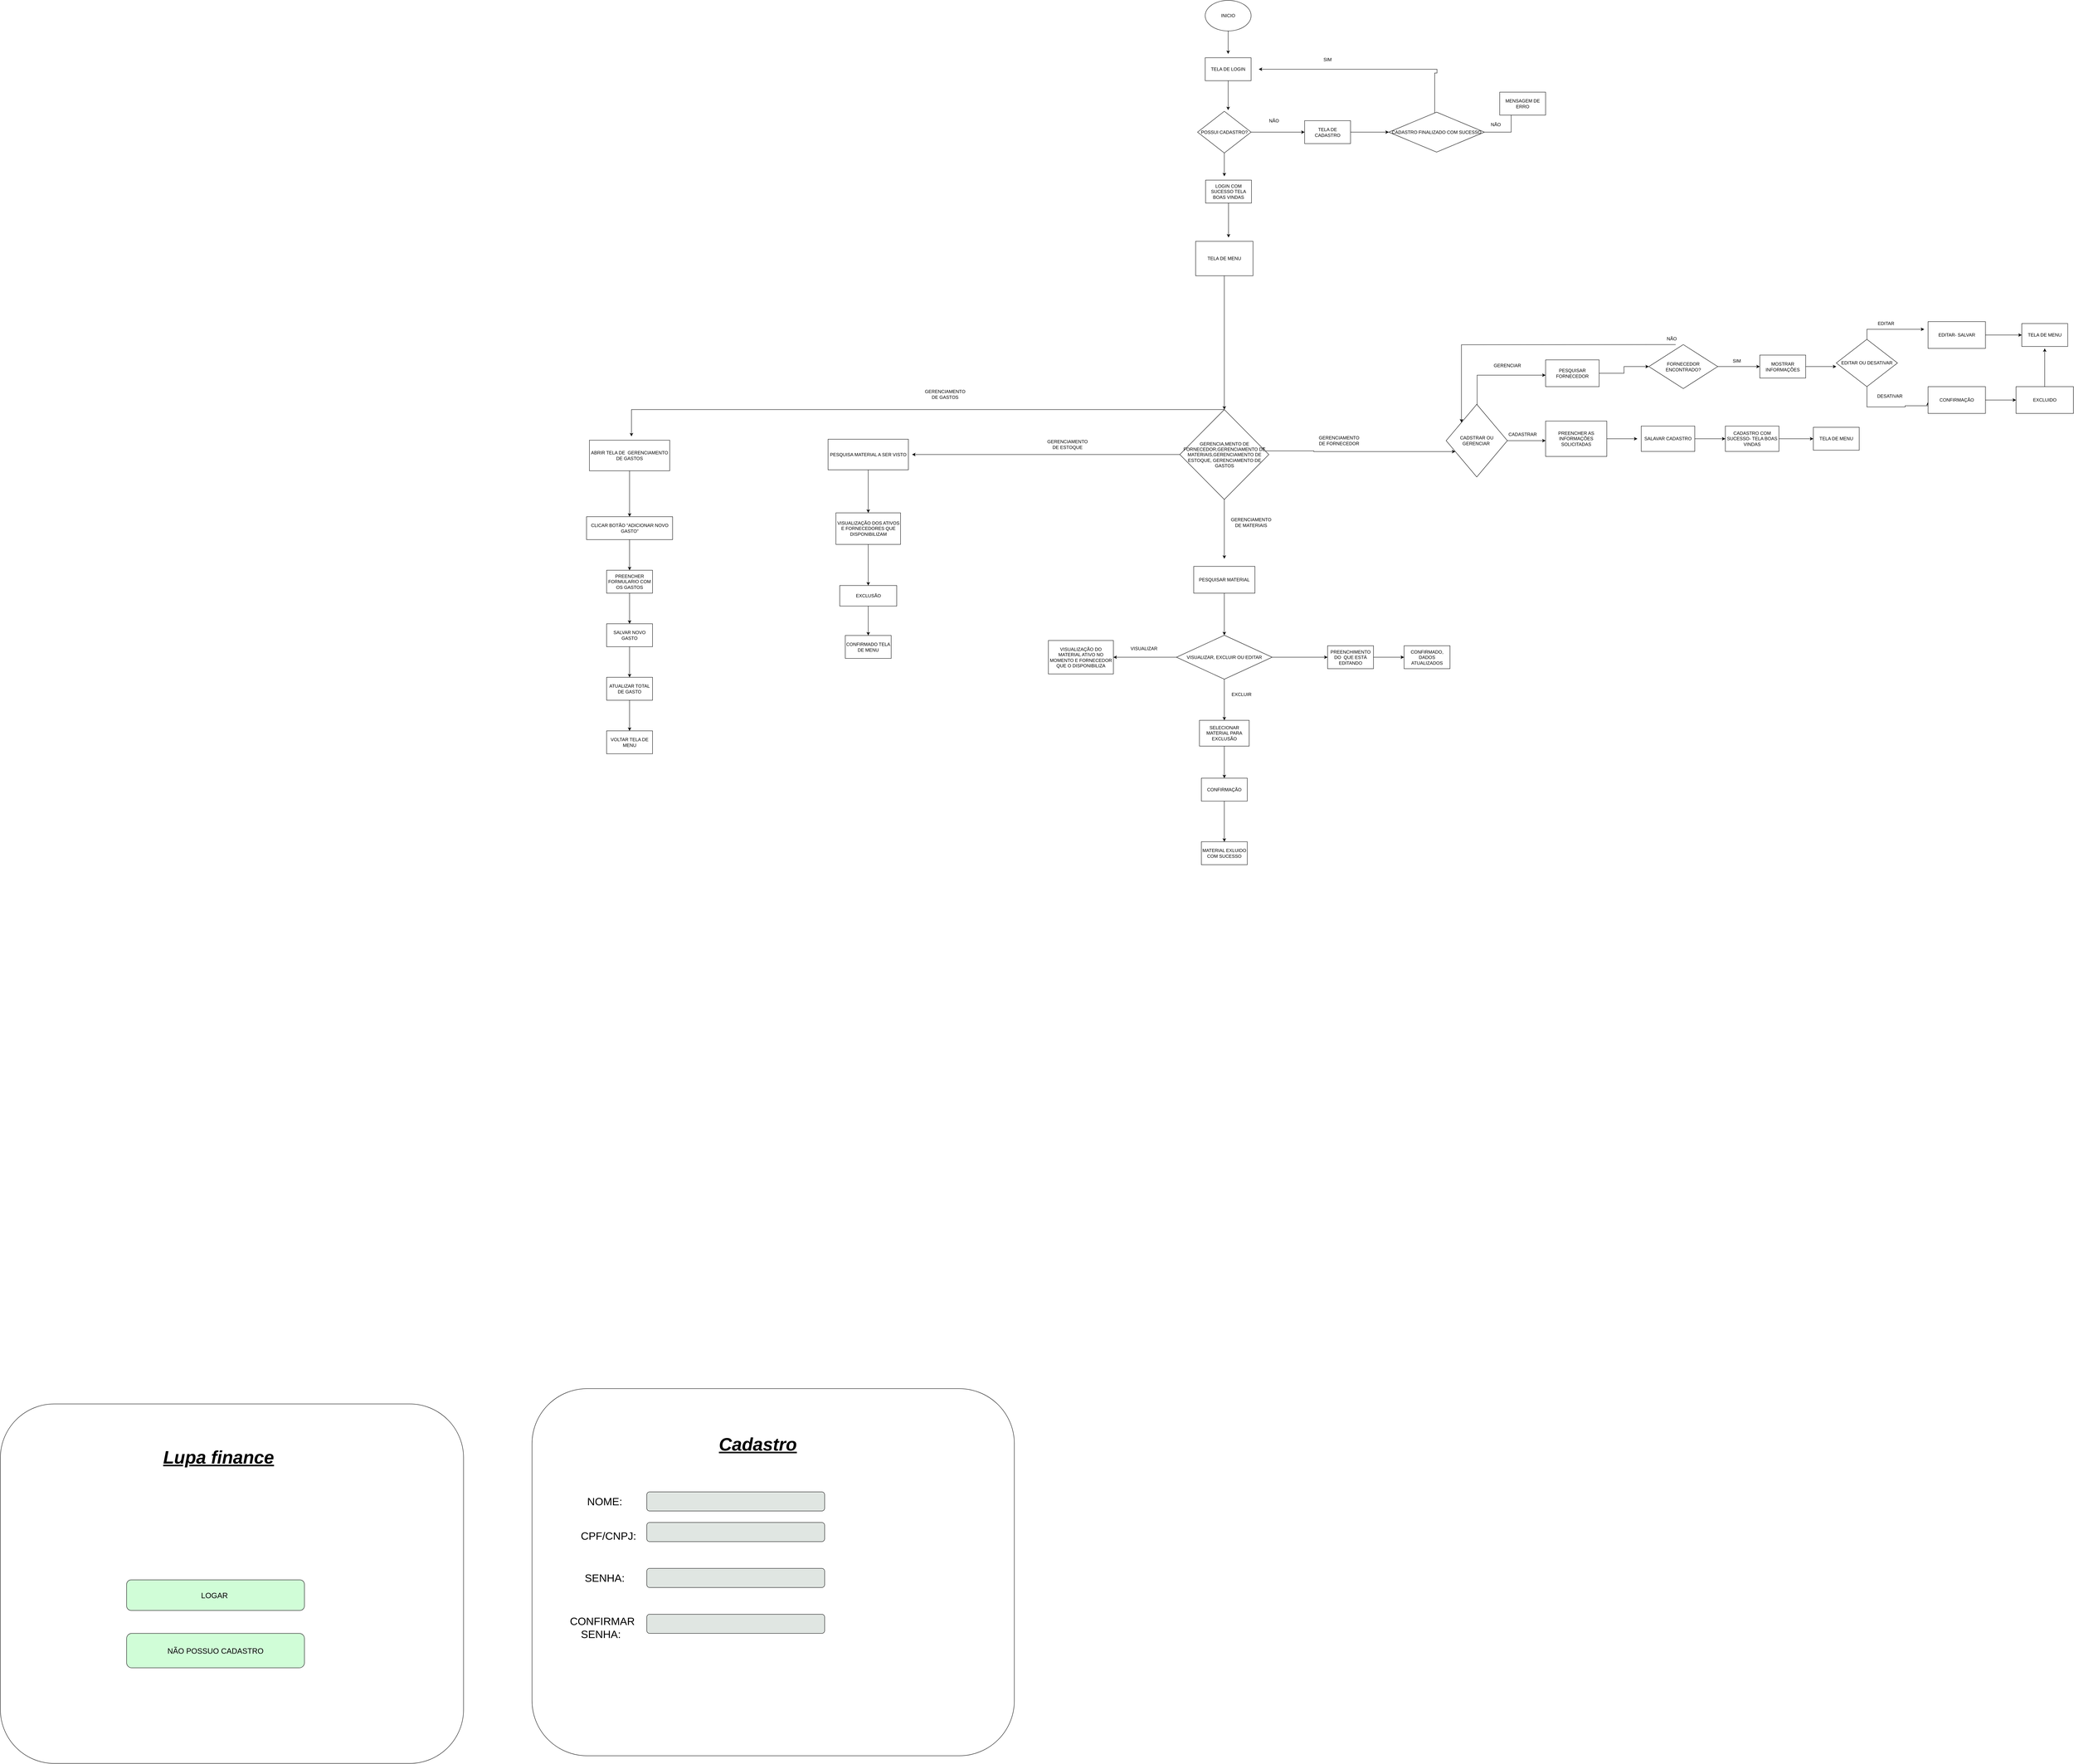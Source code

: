 <mxfile version="24.6.3" type="github">
  <diagram name="Página-1" id="JdlYkkA7mGXcte8pQ7xP">
    <mxGraphModel dx="5027" dy="2320" grid="1" gridSize="10" guides="1" tooltips="1" connect="1" arrows="1" fold="1" page="1" pageScale="1" pageWidth="827" pageHeight="1169" math="0" shadow="0">
      <root>
        <mxCell id="0" />
        <mxCell id="1" parent="0" />
        <mxCell id="3T0XpTj5JFmO2ubDDkpH-62" value="&lt;h1 style=&quot;margin-top: 0px; font-size: 15px;&quot;&gt;&lt;br&gt;&lt;/h1&gt;" style="text;html=1;whiteSpace=wrap;overflow=hidden;rounded=0;fontSize=15;fontStyle=1;labelBackgroundColor=#6AE899;" parent="1" vertex="1">
          <mxGeometry x="630" y="1610" width="260" height="30" as="geometry" />
        </mxCell>
        <mxCell id="gn5spCyWo5x5Ixp8Wa2c-13" value="" style="rounded=1;whiteSpace=wrap;html=1;" parent="1" vertex="1">
          <mxGeometry x="-720" y="4650" width="1211" height="940" as="geometry" />
        </mxCell>
        <mxCell id="gn5spCyWo5x5Ixp8Wa2c-14" value="0" style="rounded=1;whiteSpace=wrap;html=1;" parent="1" vertex="1">
          <mxGeometry x="670" y="4610" width="1261" height="960" as="geometry" />
        </mxCell>
        <mxCell id="gn5spCyWo5x5Ixp8Wa2c-16" value="&lt;span style=&quot;color: rgba(0, 0, 0, 0); font-family: monospace; font-size: 0px; text-align: start; text-wrap: nowrap;&quot;&gt;%3CmxGraphModel%3E%3Croot%3E%3CmxCell%20id%3D%220%22%2F%3E%3CmxCell%20id%3D%221%22%20parent%3D%220%22%2F%3E%3CmxCell%20id%3D%222%22%20value%3D%22LOGIN%22%20style%3D%22text%3Bhtml%3D1%3BfontSize%3D24%3BfontStyle%3D7%3BverticalAlign%3Dmiddle%3Balign%3Dcenter%3B%22%20vertex%3D%221%22%20parent%3D%221%22%3E%3CmxGeometry%20x%3D%22160%22%20y%3D%22650%22%20width%3D%22120%22%20height%3D%2240%22%20as%3D%22geometry%22%2F%3E%3C%2FmxCell%3E%3C%2Froot%3E%3C%2FmxGraphModel%3E&lt;/span&gt;&lt;span style=&quot;color: rgba(0, 0, 0, 0); font-family: monospace; font-size: 0px; text-align: start; text-wrap: nowrap;&quot;&gt;%3CmxGraphModel%3E%3Croot%3E%3CmxCell%20id%3D%220%22%2F%3E%3CmxCell%20id%3D%221%22%20parent%3D%220%22%2F%3E%3CmxCell%20id%3D%222%22%20value%3D%22LOGIN%22%20style%3D%22text%3Bhtml%3D1%3BfontSize%3D24%3BfontStyle%3D7%3BverticalAlign%3Dmiddle%3Balign%3Dcenter%3B%22%20vertex%3D%221%22%20parent%3D%221%22%3E%3CmxGeometry%20x%3D%22160%22%20y%3D%22650%22%20width%3D%22120%22%20height%3D%2240%22%20as%3D%22geometry%22%2F%3E%3C%2FmxCell%3E%3C%2Froot%3E%3C%2FmxGraphModel%3E&lt;/span&gt;" style="text;html=1;align=center;verticalAlign=middle;whiteSpace=wrap;rounded=0;" parent="1" vertex="1">
          <mxGeometry x="-60" y="4870" width="60" height="30" as="geometry" />
        </mxCell>
        <mxCell id="gn5spCyWo5x5Ixp8Wa2c-17" value="Lupa finance" style="text;html=1;fontSize=47;fontStyle=7;verticalAlign=middle;align=center;" parent="1" vertex="1">
          <mxGeometry x="-500" y="4710" width="700" height="160" as="geometry" />
        </mxCell>
        <mxCell id="gn5spCyWo5x5Ixp8Wa2c-22" value="NÃO POSSUO CADASTRO" style="rounded=1;whiteSpace=wrap;html=1;fillColor=#D0FDD7;fontSize=20;" parent="1" vertex="1">
          <mxGeometry x="-390" y="5250" width="465" height="90" as="geometry" />
        </mxCell>
        <mxCell id="gn5spCyWo5x5Ixp8Wa2c-23" value="LOGAR&amp;nbsp;" style="rounded=1;whiteSpace=wrap;html=1;fillColor=#D0FDD7;fontSize=20;" parent="1" vertex="1">
          <mxGeometry x="-390" y="5110" width="465" height="80" as="geometry" />
        </mxCell>
        <mxCell id="gn5spCyWo5x5Ixp8Wa2c-24" value="" style="rounded=1;whiteSpace=wrap;html=1;fillColor=#E0E6E2;fontSize=20;fontColor=#E0E6E2;" parent="1" vertex="1">
          <mxGeometry x="970" y="4880" width="465" height="50" as="geometry" />
        </mxCell>
        <mxCell id="MFBFEQgRfwO5toPtA48f-73" style="edgeStyle=orthogonalEdgeStyle;rounded=0;orthogonalLoop=1;jettySize=auto;html=1;" parent="1" source="MFBFEQgRfwO5toPtA48f-72" edge="1">
          <mxGeometry relative="1" as="geometry">
            <mxPoint x="2490" y="1120" as="targetPoint" />
          </mxGeometry>
        </mxCell>
        <mxCell id="MFBFEQgRfwO5toPtA48f-72" value="INICIO" style="ellipse;whiteSpace=wrap;html=1;" parent="1" vertex="1">
          <mxGeometry x="2430" y="980" width="120" height="80" as="geometry" />
        </mxCell>
        <mxCell id="MFBFEQgRfwO5toPtA48f-76" value="" style="edgeStyle=orthogonalEdgeStyle;rounded=0;orthogonalLoop=1;jettySize=auto;html=1;" parent="1" source="MFBFEQgRfwO5toPtA48f-74" edge="1">
          <mxGeometry relative="1" as="geometry">
            <mxPoint x="2490" y="1267" as="targetPoint" />
          </mxGeometry>
        </mxCell>
        <mxCell id="MFBFEQgRfwO5toPtA48f-74" value="TELA DE LOGIN" style="rounded=0;whiteSpace=wrap;html=1;" parent="1" vertex="1">
          <mxGeometry x="2430" y="1130" width="120" height="60" as="geometry" />
        </mxCell>
        <mxCell id="MFBFEQgRfwO5toPtA48f-82" style="edgeStyle=orthogonalEdgeStyle;rounded=0;orthogonalLoop=1;jettySize=auto;html=1;" parent="1" source="MFBFEQgRfwO5toPtA48f-77" edge="1">
          <mxGeometry relative="1" as="geometry">
            <mxPoint x="2480" y="1440" as="targetPoint" />
          </mxGeometry>
        </mxCell>
        <mxCell id="9EsXqvV43fDmlHKl3_2b-66" style="edgeStyle=orthogonalEdgeStyle;rounded=0;orthogonalLoop=1;jettySize=auto;html=1;entryX=0;entryY=0.5;entryDx=0;entryDy=0;" parent="1" source="MFBFEQgRfwO5toPtA48f-77" target="MFBFEQgRfwO5toPtA48f-79" edge="1">
          <mxGeometry relative="1" as="geometry" />
        </mxCell>
        <mxCell id="MFBFEQgRfwO5toPtA48f-77" value="POSSUI CADASTRO?" style="rhombus;whiteSpace=wrap;html=1;" parent="1" vertex="1">
          <mxGeometry x="2410" y="1270" width="140" height="109" as="geometry" />
        </mxCell>
        <mxCell id="veRrUpxyvflyqqSkKyc2-2" value="" style="edgeStyle=orthogonalEdgeStyle;rounded=0;orthogonalLoop=1;jettySize=auto;html=1;" edge="1" parent="1" source="MFBFEQgRfwO5toPtA48f-79" target="veRrUpxyvflyqqSkKyc2-1">
          <mxGeometry relative="1" as="geometry" />
        </mxCell>
        <mxCell id="MFBFEQgRfwO5toPtA48f-79" value="TELA DE CADASTRO" style="rounded=0;whiteSpace=wrap;html=1;" parent="1" vertex="1">
          <mxGeometry x="2690" y="1294.5" width="120" height="60" as="geometry" />
        </mxCell>
        <mxCell id="MFBFEQgRfwO5toPtA48f-83" value="NÃO" style="text;html=1;align=center;verticalAlign=middle;whiteSpace=wrap;rounded=0;" parent="1" vertex="1">
          <mxGeometry x="2580" y="1280" width="60" height="30" as="geometry" />
        </mxCell>
        <mxCell id="X-d1rbEQMNK2IwpE6Bsy-7" value="" style="edgeStyle=orthogonalEdgeStyle;rounded=0;orthogonalLoop=1;jettySize=auto;html=1;" parent="1" source="X-d1rbEQMNK2IwpE6Bsy-4" target="X-d1rbEQMNK2IwpE6Bsy-6" edge="1">
          <mxGeometry relative="1" as="geometry" />
        </mxCell>
        <mxCell id="X-d1rbEQMNK2IwpE6Bsy-4" value="TELA DE MENU" style="rounded=0;whiteSpace=wrap;html=1;" parent="1" vertex="1">
          <mxGeometry x="2405" y="1610" width="150" height="90" as="geometry" />
        </mxCell>
        <mxCell id="X-d1rbEQMNK2IwpE6Bsy-9" value="" style="edgeStyle=orthogonalEdgeStyle;rounded=0;orthogonalLoop=1;jettySize=auto;html=1;entryX=0.15;entryY=0.65;entryDx=0;entryDy=0;entryPerimeter=0;" parent="1" edge="1" target="X-d1rbEQMNK2IwpE6Bsy-12">
          <mxGeometry relative="1" as="geometry">
            <mxPoint x="2582.748" y="2148.097" as="sourcePoint" />
            <mxPoint x="2714.53" y="2136.897" as="targetPoint" />
            <Array as="points">
              <mxPoint x="2583" y="2158" />
              <mxPoint x="2714" y="2158" />
              <mxPoint x="2714" y="2160" />
            </Array>
          </mxGeometry>
        </mxCell>
        <mxCell id="veRrUpxyvflyqqSkKyc2-47" style="edgeStyle=orthogonalEdgeStyle;rounded=0;orthogonalLoop=1;jettySize=auto;html=1;" edge="1" parent="1" source="X-d1rbEQMNK2IwpE6Bsy-6">
          <mxGeometry relative="1" as="geometry">
            <mxPoint x="2480.005" y="2440" as="targetPoint" />
          </mxGeometry>
        </mxCell>
        <mxCell id="veRrUpxyvflyqqSkKyc2-68" style="edgeStyle=orthogonalEdgeStyle;rounded=0;orthogonalLoop=1;jettySize=auto;html=1;" edge="1" parent="1" source="X-d1rbEQMNK2IwpE6Bsy-6">
          <mxGeometry relative="1" as="geometry">
            <mxPoint x="1663.6" y="2167.5" as="targetPoint" />
          </mxGeometry>
        </mxCell>
        <mxCell id="veRrUpxyvflyqqSkKyc2-81" style="edgeStyle=orthogonalEdgeStyle;rounded=0;orthogonalLoop=1;jettySize=auto;html=1;" edge="1" parent="1" source="X-d1rbEQMNK2IwpE6Bsy-6">
          <mxGeometry relative="1" as="geometry">
            <mxPoint x="930" y="2120" as="targetPoint" />
            <Array as="points">
              <mxPoint x="930" y="2050" />
            </Array>
          </mxGeometry>
        </mxCell>
        <mxCell id="X-d1rbEQMNK2IwpE6Bsy-6" value="GERENCIA,MENTO DE FORNECEDOR,GERENCIAMENTO DE MATERIAIS,GERENCIAMENTO DE ESTOQUE, GERENCIAMENTO DE GASTOS" style="rhombus;whiteSpace=wrap;html=1;rounded=0;" parent="1" vertex="1">
          <mxGeometry x="2363.63" y="2050" width="232.75" height="235" as="geometry" />
        </mxCell>
        <mxCell id="X-d1rbEQMNK2IwpE6Bsy-15" value="" style="edgeStyle=orthogonalEdgeStyle;rounded=0;orthogonalLoop=1;jettySize=auto;html=1;" parent="1" source="X-d1rbEQMNK2IwpE6Bsy-12" edge="1">
          <mxGeometry relative="1" as="geometry">
            <mxPoint x="3320" y="2131.25" as="targetPoint" />
          </mxGeometry>
        </mxCell>
        <mxCell id="veRrUpxyvflyqqSkKyc2-19" style="edgeStyle=orthogonalEdgeStyle;rounded=0;orthogonalLoop=1;jettySize=auto;html=1;" edge="1" parent="1" source="X-d1rbEQMNK2IwpE6Bsy-12">
          <mxGeometry relative="1" as="geometry">
            <mxPoint x="3320" y="1960" as="targetPoint" />
            <Array as="points">
              <mxPoint x="3141" y="1960" />
            </Array>
          </mxGeometry>
        </mxCell>
        <mxCell id="X-d1rbEQMNK2IwpE6Bsy-12" value="CADSTRAR OU GERENCIAR&amp;nbsp;" style="rhombus;whiteSpace=wrap;html=1;" parent="1" vertex="1">
          <mxGeometry x="3060" y="2036.25" width="160" height="190" as="geometry" />
        </mxCell>
        <mxCell id="7lAKfEpwBx_TPn56pNCN-1" value="Cadastro" style="text;html=1;fontSize=47;fontStyle=7;verticalAlign=middle;align=center;" parent="1" vertex="1">
          <mxGeometry x="910" y="4676" width="700" height="160" as="geometry" />
        </mxCell>
        <mxCell id="7lAKfEpwBx_TPn56pNCN-2" value="NOME:" style="text;html=1;align=center;verticalAlign=middle;whiteSpace=wrap;rounded=0;fontSize=28;" parent="1" vertex="1">
          <mxGeometry x="750" y="4890" width="220" height="30" as="geometry" />
        </mxCell>
        <mxCell id="7lAKfEpwBx_TPn56pNCN-3" value="V&lt;span style=&quot;color: rgba(0, 0, 0, 0); font-family: monospace; font-size: 0px; text-align: start; text-wrap: nowrap;&quot;&gt;%3CmxGraphModel%3E%3Croot%3E%3CmxCell%20id%3D%220%22%2F%3E%3CmxCell%20id%3D%221%22%20parent%3D%220%22%2F%3E%3CmxCell%20id%3D%222%22%20value%3D%22%22%20style%3D%22rounded%3D1%3BwhiteSpace%3Dwrap%3Bhtml%3D1%3BfillColor%3D%23E0E6E2%3BfontSize%3D20%3BfontColor%3D%23E0E6E2%3B%22%20vertex%3D%221%22%20parent%3D%221%22%3E%3CmxGeometry%20x%3D%22970%22%20y%3D%224880%22%20width%3D%22465%22%20height%3D%2250%22%20as%3D%22geometry%22%2F%3E%3C%2FmxCell%3E%3C%2Froot%3E%3C%2FmxGraphModel%3E&lt;/span&gt;&lt;span style=&quot;color: rgba(0, 0, 0, 0); font-family: monospace; font-size: 0px; text-align: start; text-wrap: nowrap;&quot;&gt;%3CmxGraphModel%3E%3Croot%3E%3CmxCell%20id%3D%220%22%2F%3E%3CmxCell%20id%3D%221%22%20parent%3D%220%22%2F%3E%3CmxCell%20id%3D%222%22%20value%3D%22%22%20style%3D%22rounded%3D1%3BwhiteSpace%3Dwrap%3Bhtml%3D1%3BfillColor%3D%23E0E6E2%3BfontSize%3D20%3BfontColor%3D%23E0E6E2%3B%22%20vertex%3D%221%22%20parent%3D%221%22%3E%3CmxGeometry%20x%3D%22970%22%20y%3D%224880%22%20width%3D%22465%22%20height%3D%2250%22%20as%3D%22geometry%22%2F%3E%3C%2FmxCell%3E%3C%2Froot%3E%3C%2FmxGraphModel%3E&lt;/span&gt;" style="rounded=1;whiteSpace=wrap;html=1;fillColor=#E0E6E2;fontSize=20;fontColor=#E0E6E2;" parent="1" vertex="1">
          <mxGeometry x="970" y="4960" width="465" height="50" as="geometry" />
        </mxCell>
        <mxCell id="7lAKfEpwBx_TPn56pNCN-5" value="V&lt;span style=&quot;color: rgba(0, 0, 0, 0); font-family: monospace; font-size: 0px; text-align: start; text-wrap: nowrap;&quot;&gt;%3CmxGraphModel%3E%3Croot%3E%3CmxCell%20id%3D%220%22%2F%3E%3CmxCell%20id%3D%221%22%20parent%3D%220%22%2F%3E%3CmxCell%20id%3D%222%22%20value%3D%22%22%20style%3D%22rounded%3D1%3BwhiteSpace%3Dwrap%3Bhtml%3D1%3BfillColor%3D%23E0E6E2%3BfontSize%3D20%3BfontColor%3D%23E0E6E2%3B%22%20vertex%3D%221%22%20parent%3D%221%22%3E%3CmxGeometry%20x%3D%22970%22%20y%3D%224880%22%20width%3D%22465%22%20height%3D%2250%22%20as%3D%22geometry%22%2F%3E%3C%2FmxCell%3E%3C%2Froot%3E%3C%2FmxGraphModel%3E&lt;/span&gt;&lt;span style=&quot;color: rgba(0, 0, 0, 0); font-family: monospace; font-size: 0px; text-align: start; text-wrap: nowrap;&quot;&gt;%3CmxGraphModel%3E%3Croot%3E%3CmxCell%20id%3D%220%22%2F%3E%3CmxCell%20id%3D%221%22%20parent%3D%220%22%2F%3E%3CmxCell%20id%3D%222%22%20value%3D%22%22%20style%3D%22rounded%3D1%3BwhiteSpace%3Dwrap%3Bhtml%3D1%3BfillColor%3D%23E0E6E2%3BfontSize%3D20%3BfontColor%3D%23E0E6E2%3B%22%20vertex%3D%221%22%20parent%3D%221%22%3E%3CmxGeometry%20x%3D%22970%22%20y%3D%224880%22%20width%3D%22465%22%20height%3D%2250%22%20as%3D%22geometry%22%2F%3E%3C%2FmxCell%3E%3C%2Froot%3E%3C%2FmxGraphModel%3E&lt;/span&gt;" style="rounded=1;whiteSpace=wrap;html=1;fillColor=#E0E6E2;fontSize=20;fontColor=#E0E6E2;" parent="1" vertex="1">
          <mxGeometry x="970" y="5080" width="465" height="50" as="geometry" />
        </mxCell>
        <mxCell id="7lAKfEpwBx_TPn56pNCN-6" value="V&lt;span style=&quot;color: rgba(0, 0, 0, 0); font-family: monospace; font-size: 0px; text-align: start; text-wrap: nowrap;&quot;&gt;%3CmxGraphModel%3E%3Croot%3E%3CmxCell%20id%3D%220%22%2F%3E%3CmxCell%20id%3D%221%22%20parent%3D%220%22%2F%3E%3CmxCell%20id%3D%222%22%20value%3D%22%22%20style%3D%22rounded%3D1%3BwhiteSpace%3Dwrap%3Bhtml%3D1%3BfillColor%3D%23E0E6E2%3BfontSize%3D20%3BfontColor%3D%23E0E6E2%3B%22%20vertex%3D%221%22%20parent%3D%221%22%3E%3CmxGeometry%20x%3D%22970%22%20y%3D%224880%22%20width%3D%22465%22%20height%3D%2250%22%20as%3D%22geometry%22%2F%3E%3C%2FmxCell%3E%3C%2Froot%3E%3C%2FmxGraphModel%3E&lt;/span&gt;&lt;span style=&quot;color: rgba(0, 0, 0, 0); font-family: monospace; font-size: 0px; text-align: start; text-wrap: nowrap;&quot;&gt;%3CmxGraphModel%3E%3Croot%3E%3CmxCell%20id%3D%220%22%2F%3E%3CmxCell%20id%3D%221%22%20parent%3D%220%22%2F%3E%3CmxCell%20id%3D%222%22%20value%3D%22%22%20style%3D%22rounded%3D1%3BwhiteSpace%3Dwrap%3Bhtml%3D1%3BfillColor%3D%23E0E6E2%3BfontSize%3D20%3BfontColor%3D%23E0E6E2%3B%22%20vertex%3D%221%22%20parent%3D%221%22%3E%3CmxGeometry%20x%3D%22970%22%20y%3D%224880%22%20width%3D%22465%22%20height%3D%2250%22%20as%3D%22geometry%22%2F%3E%3C%2FmxCell%3E%3C%2Froot%3E%3C%2FmxGraphModel%3E&lt;/span&gt;" style="rounded=1;whiteSpace=wrap;html=1;fillColor=#E0E6E2;fontSize=20;fontColor=#E0E6E2;" parent="1" vertex="1">
          <mxGeometry x="970" y="5200" width="465" height="50" as="geometry" />
        </mxCell>
        <mxCell id="7lAKfEpwBx_TPn56pNCN-7" value="CPF/CNPJ:" style="text;html=1;align=center;verticalAlign=middle;whiteSpace=wrap;rounded=0;fontSize=28;" parent="1" vertex="1">
          <mxGeometry x="760" y="4980" width="220" height="30" as="geometry" />
        </mxCell>
        <mxCell id="7lAKfEpwBx_TPn56pNCN-9" value="SENHA:" style="text;html=1;align=center;verticalAlign=middle;whiteSpace=wrap;rounded=0;fontSize=28;" parent="1" vertex="1">
          <mxGeometry x="750" y="5090" width="220" height="30" as="geometry" />
        </mxCell>
        <mxCell id="7lAKfEpwBx_TPn56pNCN-11" value="&amp;nbsp;CONFIRMAR SENHA:" style="text;html=1;align=center;verticalAlign=middle;whiteSpace=wrap;rounded=0;fontSize=28;" parent="1" vertex="1">
          <mxGeometry x="710" y="5220" width="280" height="30" as="geometry" />
        </mxCell>
        <mxCell id="ZlDfeZACWMEnpATuqQmJ-2" value="CADASTRAR" style="text;html=1;align=center;verticalAlign=middle;whiteSpace=wrap;rounded=0;" parent="1" vertex="1">
          <mxGeometry x="3230" y="2100" width="60" height="30" as="geometry" />
        </mxCell>
        <mxCell id="ZlDfeZACWMEnpATuqQmJ-4" style="edgeStyle=orthogonalEdgeStyle;rounded=0;orthogonalLoop=1;jettySize=auto;html=1;" parent="1" source="ZlDfeZACWMEnpATuqQmJ-3" edge="1">
          <mxGeometry relative="1" as="geometry">
            <mxPoint x="3560" y="2126.25" as="targetPoint" />
          </mxGeometry>
        </mxCell>
        <mxCell id="ZlDfeZACWMEnpATuqQmJ-3" value="PREENCHER AS INFORMAÇÕES SOLICITADAS" style="rounded=0;whiteSpace=wrap;html=1;" parent="1" vertex="1">
          <mxGeometry x="3320" y="2080" width="160" height="92.5" as="geometry" />
        </mxCell>
        <mxCell id="veRrUpxyvflyqqSkKyc2-6" style="edgeStyle=orthogonalEdgeStyle;rounded=0;orthogonalLoop=1;jettySize=auto;html=1;" edge="1" parent="1" source="veRrUpxyvflyqqSkKyc2-1">
          <mxGeometry relative="1" as="geometry">
            <mxPoint x="2570" y="1160" as="targetPoint" />
            <Array as="points">
              <mxPoint x="3030" y="1170" />
              <mxPoint x="3036" y="1170" />
              <mxPoint x="3036" y="1160" />
            </Array>
          </mxGeometry>
        </mxCell>
        <mxCell id="veRrUpxyvflyqqSkKyc2-7" value="" style="edgeStyle=orthogonalEdgeStyle;rounded=0;orthogonalLoop=1;jettySize=auto;html=1;" edge="1" parent="1" source="veRrUpxyvflyqqSkKyc2-1" target="veRrUpxyvflyqqSkKyc2-5">
          <mxGeometry relative="1" as="geometry" />
        </mxCell>
        <mxCell id="veRrUpxyvflyqqSkKyc2-1" value="CADASTRO FINALIZADO COM SUCESSO" style="rhombus;whiteSpace=wrap;html=1;rounded=0;" vertex="1" parent="1">
          <mxGeometry x="2910" y="1272.25" width="250" height="104.5" as="geometry" />
        </mxCell>
        <mxCell id="veRrUpxyvflyqqSkKyc2-4" value="SIM" style="text;html=1;align=center;verticalAlign=middle;whiteSpace=wrap;rounded=0;" vertex="1" parent="1">
          <mxGeometry x="2720" y="1120" width="60" height="30" as="geometry" />
        </mxCell>
        <mxCell id="veRrUpxyvflyqqSkKyc2-5" value="NÃO" style="text;html=1;align=center;verticalAlign=middle;whiteSpace=wrap;rounded=0;" vertex="1" parent="1">
          <mxGeometry x="3200" y="1240" width="60" height="30" as="geometry" />
        </mxCell>
        <mxCell id="veRrUpxyvflyqqSkKyc2-8" value="MENSAGEM DE ERRO" style="rounded=0;whiteSpace=wrap;html=1;" vertex="1" parent="1">
          <mxGeometry x="3200" y="1220" width="120" height="60" as="geometry" />
        </mxCell>
        <mxCell id="veRrUpxyvflyqqSkKyc2-9" value="NÃO" style="text;html=1;align=center;verticalAlign=middle;whiteSpace=wrap;rounded=0;" vertex="1" parent="1">
          <mxGeometry x="3160" y="1290" width="60" height="30" as="geometry" />
        </mxCell>
        <mxCell id="veRrUpxyvflyqqSkKyc2-11" value="" style="edgeStyle=orthogonalEdgeStyle;rounded=0;orthogonalLoop=1;jettySize=auto;html=1;" edge="1" parent="1" source="veRrUpxyvflyqqSkKyc2-10">
          <mxGeometry relative="1" as="geometry">
            <mxPoint x="2491" y="1600" as="targetPoint" />
          </mxGeometry>
        </mxCell>
        <mxCell id="veRrUpxyvflyqqSkKyc2-10" value="LOGIN COM SUCESSO TELA BOAS VINDAS" style="rounded=0;whiteSpace=wrap;html=1;" vertex="1" parent="1">
          <mxGeometry x="2431" y="1450" width="120" height="60" as="geometry" />
        </mxCell>
        <mxCell id="veRrUpxyvflyqqSkKyc2-16" value="" style="edgeStyle=orthogonalEdgeStyle;rounded=0;orthogonalLoop=1;jettySize=auto;html=1;" edge="1" parent="1" source="veRrUpxyvflyqqSkKyc2-13" target="veRrUpxyvflyqqSkKyc2-15">
          <mxGeometry relative="1" as="geometry" />
        </mxCell>
        <mxCell id="veRrUpxyvflyqqSkKyc2-13" value="SALAVAR CADASTRO" style="rounded=0;whiteSpace=wrap;html=1;" vertex="1" parent="1">
          <mxGeometry x="3570" y="2093.13" width="140" height="66.25" as="geometry" />
        </mxCell>
        <mxCell id="veRrUpxyvflyqqSkKyc2-18" value="" style="edgeStyle=orthogonalEdgeStyle;rounded=0;orthogonalLoop=1;jettySize=auto;html=1;" edge="1" parent="1" source="veRrUpxyvflyqqSkKyc2-15" target="veRrUpxyvflyqqSkKyc2-17">
          <mxGeometry relative="1" as="geometry" />
        </mxCell>
        <mxCell id="veRrUpxyvflyqqSkKyc2-15" value="CADASTRO COM SUCESSO- TELA BOAS VINDAS" style="rounded=0;whiteSpace=wrap;html=1;" vertex="1" parent="1">
          <mxGeometry x="3790" y="2093.13" width="140" height="66.25" as="geometry" />
        </mxCell>
        <mxCell id="veRrUpxyvflyqqSkKyc2-17" value="TELA DE MENU" style="whiteSpace=wrap;html=1;rounded=0;" vertex="1" parent="1">
          <mxGeometry x="4020" y="2096.255" width="120" height="60" as="geometry" />
        </mxCell>
        <mxCell id="veRrUpxyvflyqqSkKyc2-20" value="GERENCIAR" style="text;html=1;align=center;verticalAlign=middle;whiteSpace=wrap;rounded=0;" vertex="1" parent="1">
          <mxGeometry x="3190" y="1920" width="60" height="30" as="geometry" />
        </mxCell>
        <mxCell id="veRrUpxyvflyqqSkKyc2-23" value="" style="edgeStyle=orthogonalEdgeStyle;rounded=0;orthogonalLoop=1;jettySize=auto;html=1;" edge="1" parent="1" source="veRrUpxyvflyqqSkKyc2-21" target="veRrUpxyvflyqqSkKyc2-22">
          <mxGeometry relative="1" as="geometry" />
        </mxCell>
        <mxCell id="veRrUpxyvflyqqSkKyc2-21" value="PESQUISAR FORNECEDOR" style="rounded=0;whiteSpace=wrap;html=1;" vertex="1" parent="1">
          <mxGeometry x="3320" y="1920" width="140" height="70" as="geometry" />
        </mxCell>
        <mxCell id="veRrUpxyvflyqqSkKyc2-24" style="edgeStyle=orthogonalEdgeStyle;rounded=0;orthogonalLoop=1;jettySize=auto;html=1;entryX=0;entryY=0;entryDx=0;entryDy=0;" edge="1" parent="1" target="X-d1rbEQMNK2IwpE6Bsy-12">
          <mxGeometry relative="1" as="geometry">
            <mxPoint x="3660" y="1880" as="sourcePoint" />
            <mxPoint x="2910" y="2090" as="targetPoint" />
          </mxGeometry>
        </mxCell>
        <mxCell id="veRrUpxyvflyqqSkKyc2-27" value="" style="edgeStyle=orthogonalEdgeStyle;rounded=0;orthogonalLoop=1;jettySize=auto;html=1;" edge="1" parent="1" source="veRrUpxyvflyqqSkKyc2-22" target="veRrUpxyvflyqqSkKyc2-26">
          <mxGeometry relative="1" as="geometry" />
        </mxCell>
        <mxCell id="veRrUpxyvflyqqSkKyc2-22" value="FORNECEDOR ENCONTRADO?" style="rhombus;whiteSpace=wrap;html=1;rounded=0;" vertex="1" parent="1">
          <mxGeometry x="3590" y="1880" width="180" height="115" as="geometry" />
        </mxCell>
        <mxCell id="veRrUpxyvflyqqSkKyc2-25" value="NÃO" style="text;html=1;align=center;verticalAlign=middle;whiteSpace=wrap;rounded=0;" vertex="1" parent="1">
          <mxGeometry x="3620" y="1850" width="60" height="30" as="geometry" />
        </mxCell>
        <mxCell id="veRrUpxyvflyqqSkKyc2-30" value="" style="edgeStyle=orthogonalEdgeStyle;rounded=0;orthogonalLoop=1;jettySize=auto;html=1;" edge="1" parent="1" source="veRrUpxyvflyqqSkKyc2-26">
          <mxGeometry relative="1" as="geometry">
            <mxPoint x="4080" y="1937.5" as="targetPoint" />
          </mxGeometry>
        </mxCell>
        <mxCell id="veRrUpxyvflyqqSkKyc2-26" value="MOSTRAR INFORMAÇÕES" style="whiteSpace=wrap;html=1;rounded=0;" vertex="1" parent="1">
          <mxGeometry x="3880" y="1907.5" width="120" height="60" as="geometry" />
        </mxCell>
        <mxCell id="veRrUpxyvflyqqSkKyc2-28" value="SIM" style="text;html=1;align=center;verticalAlign=middle;whiteSpace=wrap;rounded=0;" vertex="1" parent="1">
          <mxGeometry x="3790" y="1907.5" width="60" height="30" as="geometry" />
        </mxCell>
        <mxCell id="veRrUpxyvflyqqSkKyc2-32" style="edgeStyle=orthogonalEdgeStyle;rounded=0;orthogonalLoop=1;jettySize=auto;html=1;exitX=0.5;exitY=0;exitDx=0;exitDy=0;" edge="1" parent="1" source="veRrUpxyvflyqqSkKyc2-31">
          <mxGeometry relative="1" as="geometry">
            <mxPoint x="4310" y="1840" as="targetPoint" />
            <Array as="points">
              <mxPoint x="4160" y="1840" />
            </Array>
          </mxGeometry>
        </mxCell>
        <mxCell id="veRrUpxyvflyqqSkKyc2-37" value="" style="edgeStyle=orthogonalEdgeStyle;rounded=0;orthogonalLoop=1;jettySize=auto;html=1;" edge="1" parent="1" source="veRrUpxyvflyqqSkKyc2-31">
          <mxGeometry relative="1" as="geometry">
            <mxPoint x="4320" y="2030" as="targetPoint" />
            <Array as="points">
              <mxPoint x="4160" y="2043" />
              <mxPoint x="4260" y="2043" />
              <mxPoint x="4260" y="2040" />
            </Array>
          </mxGeometry>
        </mxCell>
        <mxCell id="veRrUpxyvflyqqSkKyc2-31" value="EDITAR OU DESATIVAR" style="rhombus;whiteSpace=wrap;html=1;" vertex="1" parent="1">
          <mxGeometry x="4080" y="1866.25" width="160" height="123.75" as="geometry" />
        </mxCell>
        <mxCell id="veRrUpxyvflyqqSkKyc2-33" value="EDITAR" style="text;html=1;align=center;verticalAlign=middle;whiteSpace=wrap;rounded=0;" vertex="1" parent="1">
          <mxGeometry x="4180" y="1810" width="60" height="30" as="geometry" />
        </mxCell>
        <mxCell id="veRrUpxyvflyqqSkKyc2-36" value="" style="edgeStyle=orthogonalEdgeStyle;rounded=0;orthogonalLoop=1;jettySize=auto;html=1;" edge="1" parent="1" source="veRrUpxyvflyqqSkKyc2-34" target="veRrUpxyvflyqqSkKyc2-35">
          <mxGeometry relative="1" as="geometry" />
        </mxCell>
        <mxCell id="veRrUpxyvflyqqSkKyc2-34" value="EDITAR- SALVAR" style="rounded=0;whiteSpace=wrap;html=1;" vertex="1" parent="1">
          <mxGeometry x="4320" y="1820" width="150" height="70" as="geometry" />
        </mxCell>
        <mxCell id="veRrUpxyvflyqqSkKyc2-35" value="TELA DE MENU" style="whiteSpace=wrap;html=1;rounded=0;" vertex="1" parent="1">
          <mxGeometry x="4565" y="1825" width="120" height="60" as="geometry" />
        </mxCell>
        <mxCell id="veRrUpxyvflyqqSkKyc2-39" value="DESATIVAR" style="text;html=1;align=center;verticalAlign=middle;whiteSpace=wrap;rounded=0;" vertex="1" parent="1">
          <mxGeometry x="4190" y="2000" width="60" height="30" as="geometry" />
        </mxCell>
        <mxCell id="veRrUpxyvflyqqSkKyc2-42" value="" style="edgeStyle=orthogonalEdgeStyle;rounded=0;orthogonalLoop=1;jettySize=auto;html=1;" edge="1" parent="1" source="veRrUpxyvflyqqSkKyc2-40" target="veRrUpxyvflyqqSkKyc2-41">
          <mxGeometry relative="1" as="geometry" />
        </mxCell>
        <mxCell id="veRrUpxyvflyqqSkKyc2-40" value="CONFIRMAÇÃO" style="rounded=0;whiteSpace=wrap;html=1;" vertex="1" parent="1">
          <mxGeometry x="4320" y="1990" width="150" height="70" as="geometry" />
        </mxCell>
        <mxCell id="veRrUpxyvflyqqSkKyc2-43" style="edgeStyle=orthogonalEdgeStyle;rounded=0;orthogonalLoop=1;jettySize=auto;html=1;" edge="1" parent="1" source="veRrUpxyvflyqqSkKyc2-41">
          <mxGeometry relative="1" as="geometry">
            <mxPoint x="4625" y="1890" as="targetPoint" />
          </mxGeometry>
        </mxCell>
        <mxCell id="veRrUpxyvflyqqSkKyc2-41" value="EXCLUIDO" style="rounded=0;whiteSpace=wrap;html=1;" vertex="1" parent="1">
          <mxGeometry x="4550" y="1990" width="150" height="70" as="geometry" />
        </mxCell>
        <mxCell id="veRrUpxyvflyqqSkKyc2-45" value="GERENCIAMENTO DE FORNECEDOR" style="text;html=1;align=center;verticalAlign=middle;whiteSpace=wrap;rounded=0;" vertex="1" parent="1">
          <mxGeometry x="2750" y="2116.25" width="60" height="30" as="geometry" />
        </mxCell>
        <mxCell id="veRrUpxyvflyqqSkKyc2-48" value="GERENCIAMENTO DE MATERIAIS" style="text;html=1;align=center;verticalAlign=middle;whiteSpace=wrap;rounded=0;" vertex="1" parent="1">
          <mxGeometry x="2520" y="2330" width="60" height="30" as="geometry" />
        </mxCell>
        <mxCell id="veRrUpxyvflyqqSkKyc2-51" value="" style="edgeStyle=orthogonalEdgeStyle;rounded=0;orthogonalLoop=1;jettySize=auto;html=1;" edge="1" parent="1" source="veRrUpxyvflyqqSkKyc2-49" target="veRrUpxyvflyqqSkKyc2-50">
          <mxGeometry relative="1" as="geometry" />
        </mxCell>
        <mxCell id="veRrUpxyvflyqqSkKyc2-49" value="PESQUISAR MATERIAL" style="rounded=0;whiteSpace=wrap;html=1;" vertex="1" parent="1">
          <mxGeometry x="2400" y="2460" width="160" height="70" as="geometry" />
        </mxCell>
        <mxCell id="veRrUpxyvflyqqSkKyc2-53" value="" style="edgeStyle=orthogonalEdgeStyle;rounded=0;orthogonalLoop=1;jettySize=auto;html=1;" edge="1" parent="1" source="veRrUpxyvflyqqSkKyc2-50" target="veRrUpxyvflyqqSkKyc2-52">
          <mxGeometry relative="1" as="geometry" />
        </mxCell>
        <mxCell id="veRrUpxyvflyqqSkKyc2-58" value="" style="edgeStyle=orthogonalEdgeStyle;rounded=0;orthogonalLoop=1;jettySize=auto;html=1;" edge="1" parent="1" source="veRrUpxyvflyqqSkKyc2-50" target="veRrUpxyvflyqqSkKyc2-57">
          <mxGeometry relative="1" as="geometry" />
        </mxCell>
        <mxCell id="veRrUpxyvflyqqSkKyc2-65" value="" style="edgeStyle=orthogonalEdgeStyle;rounded=0;orthogonalLoop=1;jettySize=auto;html=1;" edge="1" parent="1" source="veRrUpxyvflyqqSkKyc2-50" target="veRrUpxyvflyqqSkKyc2-64">
          <mxGeometry relative="1" as="geometry" />
        </mxCell>
        <mxCell id="veRrUpxyvflyqqSkKyc2-50" value="VISUALIZAR, EXCLUIR OU EDITAR" style="rhombus;whiteSpace=wrap;html=1;rounded=0;" vertex="1" parent="1">
          <mxGeometry x="2355" y="2640" width="250" height="115" as="geometry" />
        </mxCell>
        <mxCell id="veRrUpxyvflyqqSkKyc2-52" value="VISUALIZAÇÃO DO MATERIAL ATIVO NO MOMENTO E FORNECEDOR QUE O DISPONIBILIZA" style="whiteSpace=wrap;html=1;rounded=0;" vertex="1" parent="1">
          <mxGeometry x="2020" y="2653.75" width="170" height="87.5" as="geometry" />
        </mxCell>
        <mxCell id="veRrUpxyvflyqqSkKyc2-54" value="VISUALIZAR" style="text;html=1;align=center;verticalAlign=middle;whiteSpace=wrap;rounded=0;" vertex="1" parent="1">
          <mxGeometry x="2240" y="2660" width="60" height="30" as="geometry" />
        </mxCell>
        <mxCell id="veRrUpxyvflyqqSkKyc2-61" value="" style="edgeStyle=orthogonalEdgeStyle;rounded=0;orthogonalLoop=1;jettySize=auto;html=1;" edge="1" parent="1" source="veRrUpxyvflyqqSkKyc2-57" target="veRrUpxyvflyqqSkKyc2-60">
          <mxGeometry relative="1" as="geometry" />
        </mxCell>
        <mxCell id="veRrUpxyvflyqqSkKyc2-57" value="SELECIONAR MATERIAL PARA EXCLUSÃO" style="whiteSpace=wrap;html=1;rounded=0;" vertex="1" parent="1">
          <mxGeometry x="2415" y="2862.5" width="130" height="67.5" as="geometry" />
        </mxCell>
        <mxCell id="veRrUpxyvflyqqSkKyc2-59" value="EXCLUIR" style="text;html=1;align=center;verticalAlign=middle;whiteSpace=wrap;rounded=0;" vertex="1" parent="1">
          <mxGeometry x="2495" y="2780" width="60" height="30" as="geometry" />
        </mxCell>
        <mxCell id="veRrUpxyvflyqqSkKyc2-63" value="" style="edgeStyle=orthogonalEdgeStyle;rounded=0;orthogonalLoop=1;jettySize=auto;html=1;" edge="1" parent="1" source="veRrUpxyvflyqqSkKyc2-60" target="veRrUpxyvflyqqSkKyc2-62">
          <mxGeometry relative="1" as="geometry" />
        </mxCell>
        <mxCell id="veRrUpxyvflyqqSkKyc2-60" value="CONFIRMAÇÃO" style="whiteSpace=wrap;html=1;rounded=0;" vertex="1" parent="1">
          <mxGeometry x="2420" y="3013.75" width="120" height="60" as="geometry" />
        </mxCell>
        <mxCell id="veRrUpxyvflyqqSkKyc2-62" value="MATERIAL EXLUIDO COM SUCESSO" style="rounded=0;whiteSpace=wrap;html=1;" vertex="1" parent="1">
          <mxGeometry x="2420" y="3180" width="120" height="60" as="geometry" />
        </mxCell>
        <mxCell id="veRrUpxyvflyqqSkKyc2-67" value="" style="edgeStyle=orthogonalEdgeStyle;rounded=0;orthogonalLoop=1;jettySize=auto;html=1;" edge="1" parent="1" source="veRrUpxyvflyqqSkKyc2-64" target="veRrUpxyvflyqqSkKyc2-66">
          <mxGeometry relative="1" as="geometry" />
        </mxCell>
        <mxCell id="veRrUpxyvflyqqSkKyc2-64" value="PREENCHIMENTO DO&amp;nbsp; QUE ESTÁ EDITANDO" style="whiteSpace=wrap;html=1;rounded=0;" vertex="1" parent="1">
          <mxGeometry x="2750" y="2667.5" width="120" height="60" as="geometry" />
        </mxCell>
        <mxCell id="veRrUpxyvflyqqSkKyc2-66" value="CONFIRMADO, DADOS ATUALIZADOS" style="whiteSpace=wrap;html=1;rounded=0;" vertex="1" parent="1">
          <mxGeometry x="2950" y="2667.5" width="120" height="60" as="geometry" />
        </mxCell>
        <mxCell id="veRrUpxyvflyqqSkKyc2-71" value="GERENCIAMENTO DE ESTOQUE" style="text;html=1;align=center;verticalAlign=middle;whiteSpace=wrap;rounded=0;" vertex="1" parent="1">
          <mxGeometry x="2040" y="2126.25" width="60" height="30" as="geometry" />
        </mxCell>
        <mxCell id="veRrUpxyvflyqqSkKyc2-74" value="" style="edgeStyle=orthogonalEdgeStyle;rounded=0;orthogonalLoop=1;jettySize=auto;html=1;" edge="1" parent="1" source="veRrUpxyvflyqqSkKyc2-72" target="veRrUpxyvflyqqSkKyc2-73">
          <mxGeometry relative="1" as="geometry" />
        </mxCell>
        <mxCell id="veRrUpxyvflyqqSkKyc2-72" value="PESQUISA MATERIAL A SER VISTO" style="rounded=0;whiteSpace=wrap;html=1;" vertex="1" parent="1">
          <mxGeometry x="1444" y="2127.5" width="210" height="80" as="geometry" />
        </mxCell>
        <mxCell id="veRrUpxyvflyqqSkKyc2-76" value="" style="edgeStyle=orthogonalEdgeStyle;rounded=0;orthogonalLoop=1;jettySize=auto;html=1;" edge="1" parent="1" source="veRrUpxyvflyqqSkKyc2-73" target="veRrUpxyvflyqqSkKyc2-75">
          <mxGeometry relative="1" as="geometry" />
        </mxCell>
        <mxCell id="veRrUpxyvflyqqSkKyc2-73" value="VISUALIZAÇÃO DOS ATIVOS E FORNECEDORES QUE DISPONIBILIZAM" style="whiteSpace=wrap;html=1;rounded=0;" vertex="1" parent="1">
          <mxGeometry x="1464.5" y="2320" width="169" height="82.5" as="geometry" />
        </mxCell>
        <mxCell id="veRrUpxyvflyqqSkKyc2-78" value="" style="edgeStyle=orthogonalEdgeStyle;rounded=0;orthogonalLoop=1;jettySize=auto;html=1;" edge="1" parent="1" source="veRrUpxyvflyqqSkKyc2-75" target="veRrUpxyvflyqqSkKyc2-77">
          <mxGeometry relative="1" as="geometry" />
        </mxCell>
        <mxCell id="veRrUpxyvflyqqSkKyc2-75" value="EXCLUSÃO" style="whiteSpace=wrap;html=1;rounded=0;" vertex="1" parent="1">
          <mxGeometry x="1474.5" y="2510" width="149" height="53.75" as="geometry" />
        </mxCell>
        <mxCell id="veRrUpxyvflyqqSkKyc2-77" value="CONFIRMADO TELA DE MENU" style="whiteSpace=wrap;html=1;rounded=0;" vertex="1" parent="1">
          <mxGeometry x="1489" y="2640.625" width="120" height="60" as="geometry" />
        </mxCell>
        <mxCell id="veRrUpxyvflyqqSkKyc2-82" value="GERENCIAMENTO DE GASTOS" style="text;html=1;align=center;verticalAlign=middle;whiteSpace=wrap;rounded=0;" vertex="1" parent="1">
          <mxGeometry x="1720" y="1995" width="60" height="30" as="geometry" />
        </mxCell>
        <mxCell id="veRrUpxyvflyqqSkKyc2-87" value="" style="edgeStyle=orthogonalEdgeStyle;rounded=0;orthogonalLoop=1;jettySize=auto;html=1;" edge="1" parent="1" source="veRrUpxyvflyqqSkKyc2-83" target="veRrUpxyvflyqqSkKyc2-86">
          <mxGeometry relative="1" as="geometry" />
        </mxCell>
        <mxCell id="veRrUpxyvflyqqSkKyc2-83" value="ABRIR TELA DE&amp;nbsp; GERENCIAMENTO DE GASTOS" style="rounded=0;whiteSpace=wrap;html=1;" vertex="1" parent="1">
          <mxGeometry x="820" y="2130" width="210" height="80" as="geometry" />
        </mxCell>
        <mxCell id="veRrUpxyvflyqqSkKyc2-89" value="" style="edgeStyle=orthogonalEdgeStyle;rounded=0;orthogonalLoop=1;jettySize=auto;html=1;" edge="1" parent="1" source="veRrUpxyvflyqqSkKyc2-86" target="veRrUpxyvflyqqSkKyc2-88">
          <mxGeometry relative="1" as="geometry" />
        </mxCell>
        <mxCell id="veRrUpxyvflyqqSkKyc2-86" value="CLICAR BOTÃO &quot;ADICIONAR NOVO GASTO&quot;" style="rounded=0;whiteSpace=wrap;html=1;" vertex="1" parent="1">
          <mxGeometry x="812.5" y="2330" width="225" height="60" as="geometry" />
        </mxCell>
        <mxCell id="veRrUpxyvflyqqSkKyc2-91" value="" style="edgeStyle=orthogonalEdgeStyle;rounded=0;orthogonalLoop=1;jettySize=auto;html=1;" edge="1" parent="1" source="veRrUpxyvflyqqSkKyc2-88" target="veRrUpxyvflyqqSkKyc2-90">
          <mxGeometry relative="1" as="geometry" />
        </mxCell>
        <mxCell id="veRrUpxyvflyqqSkKyc2-88" value="PREENCHER FORMULARIO COM OS GASTOS" style="whiteSpace=wrap;html=1;rounded=0;" vertex="1" parent="1">
          <mxGeometry x="865" y="2470" width="120" height="60" as="geometry" />
        </mxCell>
        <mxCell id="veRrUpxyvflyqqSkKyc2-93" value="" style="edgeStyle=orthogonalEdgeStyle;rounded=0;orthogonalLoop=1;jettySize=auto;html=1;" edge="1" parent="1" source="veRrUpxyvflyqqSkKyc2-90" target="veRrUpxyvflyqqSkKyc2-92">
          <mxGeometry relative="1" as="geometry" />
        </mxCell>
        <mxCell id="veRrUpxyvflyqqSkKyc2-90" value="SALVAR NOVO GASTO" style="whiteSpace=wrap;html=1;rounded=0;" vertex="1" parent="1">
          <mxGeometry x="865" y="2610" width="120" height="60" as="geometry" />
        </mxCell>
        <mxCell id="veRrUpxyvflyqqSkKyc2-95" value="" style="edgeStyle=orthogonalEdgeStyle;rounded=0;orthogonalLoop=1;jettySize=auto;html=1;" edge="1" parent="1" source="veRrUpxyvflyqqSkKyc2-92" target="veRrUpxyvflyqqSkKyc2-94">
          <mxGeometry relative="1" as="geometry" />
        </mxCell>
        <mxCell id="veRrUpxyvflyqqSkKyc2-92" value="ATUALIZAR TOTAL DE GASTO" style="whiteSpace=wrap;html=1;rounded=0;" vertex="1" parent="1">
          <mxGeometry x="865" y="2750" width="120" height="60" as="geometry" />
        </mxCell>
        <mxCell id="veRrUpxyvflyqqSkKyc2-94" value="VOLTAR TELA DE MENU" style="whiteSpace=wrap;html=1;rounded=0;" vertex="1" parent="1">
          <mxGeometry x="865" y="2890" width="120" height="60" as="geometry" />
        </mxCell>
      </root>
    </mxGraphModel>
  </diagram>
</mxfile>
